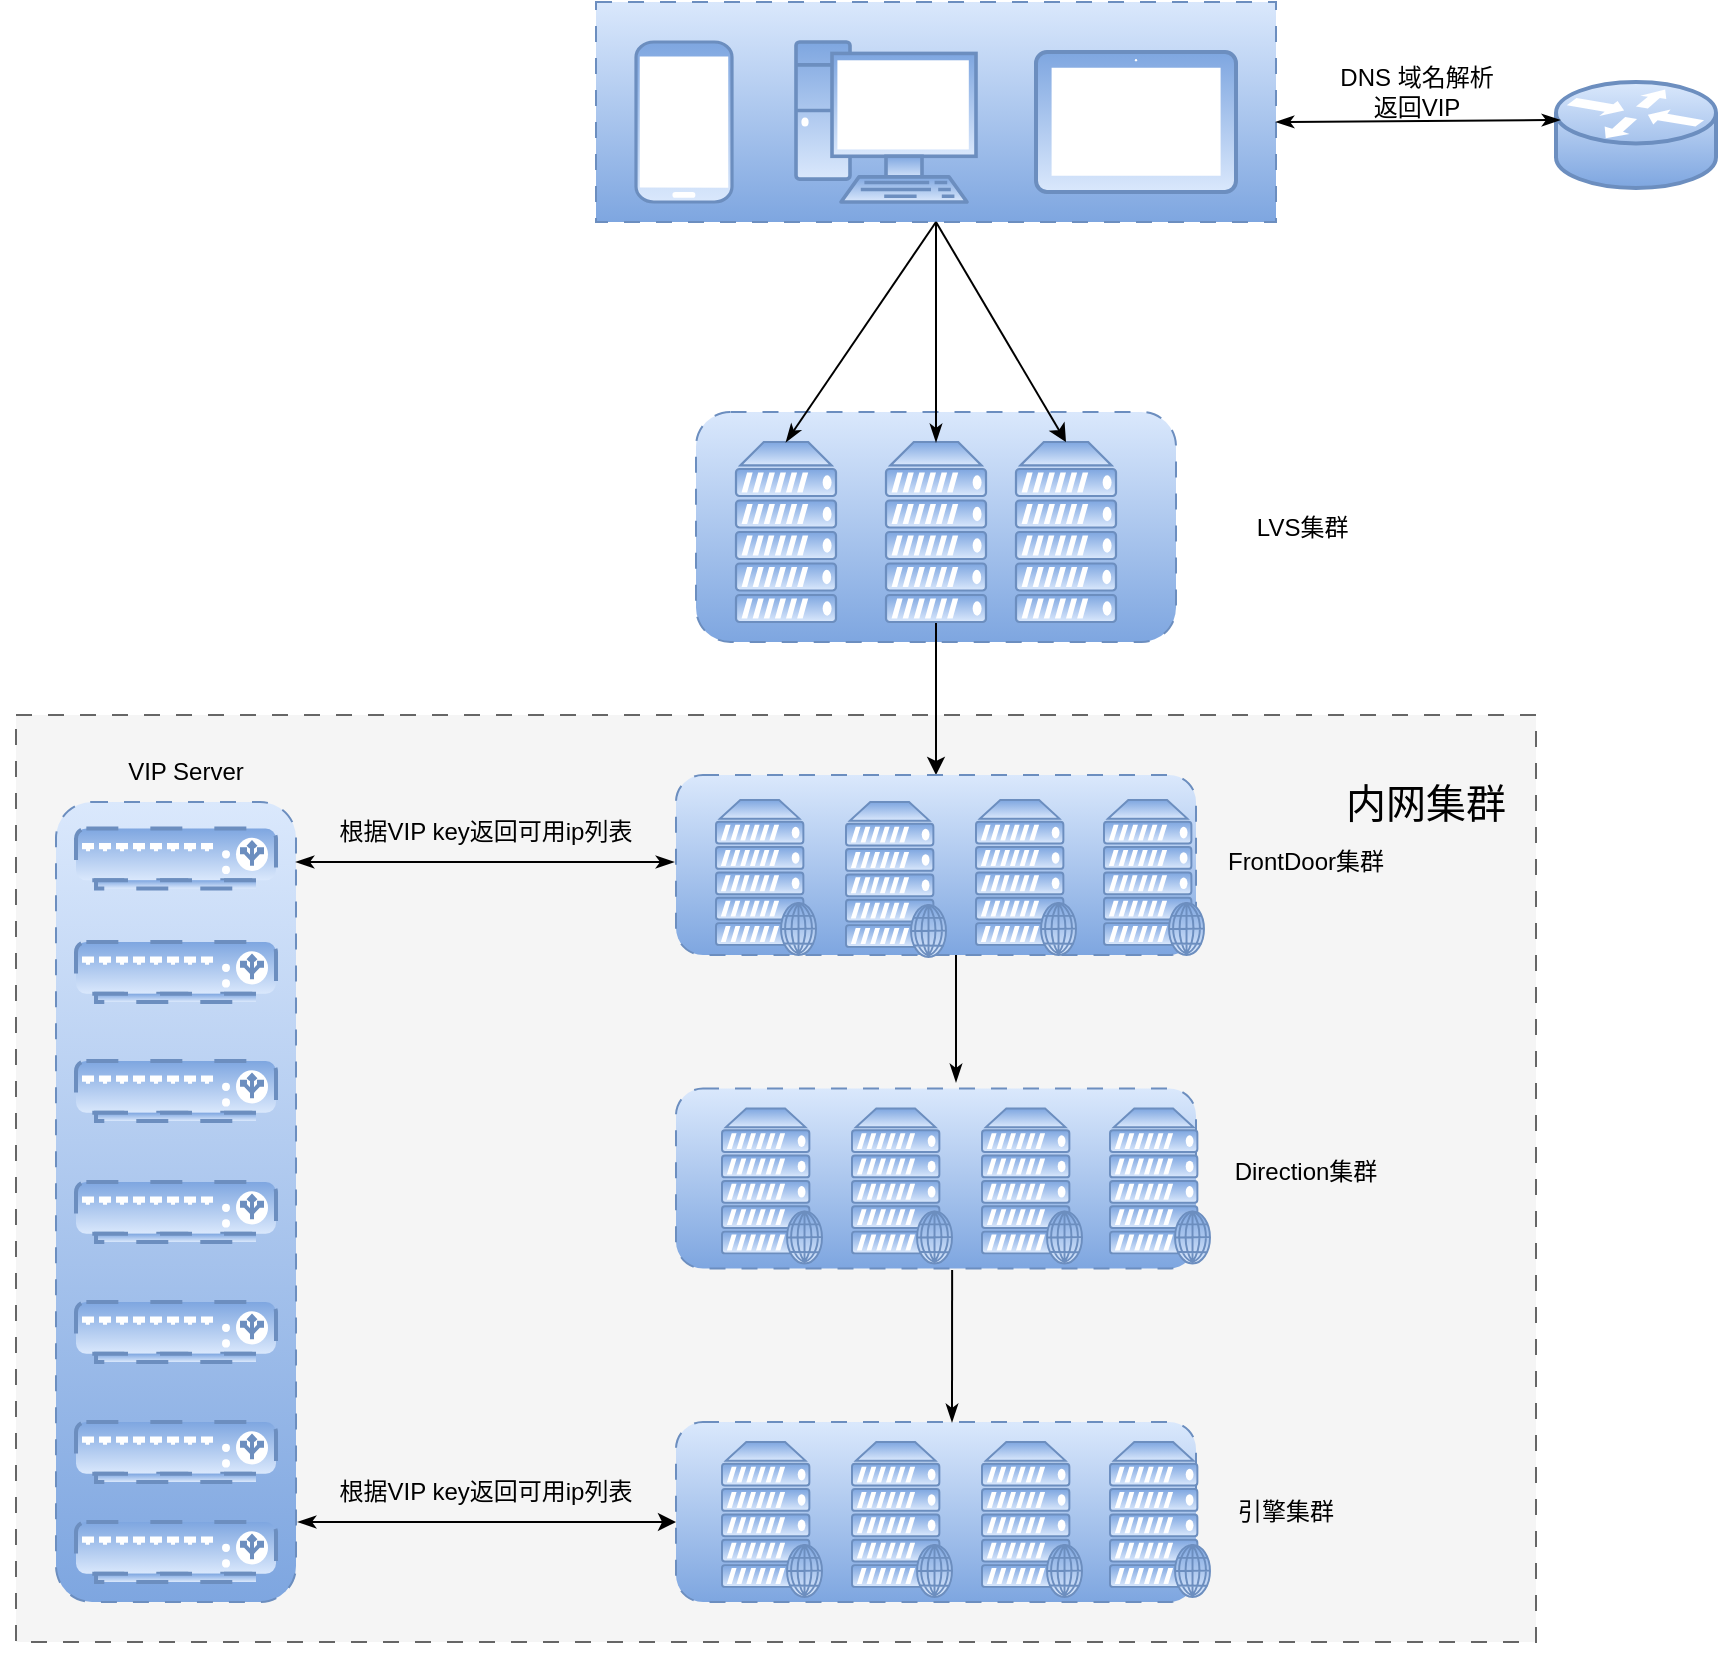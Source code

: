 <mxfile version="21.0.2" type="github">
  <diagram id="OE4C1FlmMiVD_P9bkj5v" name="第 2 页">
    <mxGraphModel dx="1546" dy="835" grid="1" gridSize="10" guides="1" tooltips="1" connect="1" arrows="1" fold="1" page="1" pageScale="1" pageWidth="827" pageHeight="1169" math="0" shadow="0">
      <root>
        <mxCell id="0" />
        <mxCell id="1" parent="0" />
        <mxCell id="DwUHdm88fEw4uy0n-BkT-85" value="" style="group" parent="1" vertex="1" connectable="0">
          <mxGeometry x="500" y="170" width="850" height="820" as="geometry" />
        </mxCell>
        <mxCell id="DwUHdm88fEw4uy0n-BkT-75" value="" style="rounded=0;whiteSpace=wrap;html=1;dashed=1;dashPattern=8 8;fillColor=#f5f5f5;strokeColor=#666666;fontColor=#333333;" parent="DwUHdm88fEw4uy0n-BkT-85" vertex="1">
          <mxGeometry y="356.5" width="760" height="463.5" as="geometry" />
        </mxCell>
        <mxCell id="DwUHdm88fEw4uy0n-BkT-35" value="" style="rounded=1;whiteSpace=wrap;html=1;dashed=1;dashPattern=8 8;fillColor=#dae8fc;gradientColor=#7ea6e0;strokeColor=#6c8ebf;" parent="DwUHdm88fEw4uy0n-BkT-85" vertex="1">
          <mxGeometry x="20" y="400" width="120" height="400" as="geometry" />
        </mxCell>
        <mxCell id="DwUHdm88fEw4uy0n-BkT-13" value="" style="rounded=1;whiteSpace=wrap;html=1;dashed=1;dashPattern=8 8;fillColor=#dae8fc;gradientColor=#7ea6e0;strokeColor=#6c8ebf;" parent="DwUHdm88fEw4uy0n-BkT-85" vertex="1">
          <mxGeometry x="340" y="205" width="240" height="115" as="geometry" />
        </mxCell>
        <mxCell id="DwUHdm88fEw4uy0n-BkT-5" value="" style="rounded=0;whiteSpace=wrap;html=1;dashed=1;dashPattern=8 8;fillColor=#dae8fc;gradientColor=#7ea6e0;strokeColor=#6c8ebf;" parent="DwUHdm88fEw4uy0n-BkT-85" vertex="1">
          <mxGeometry x="290" width="340" height="110" as="geometry" />
        </mxCell>
        <mxCell id="JAS0rcEtX_ssPwYvnTY6-1" value="" style="shape=mxgraph.cisco.routers.router;html=1;dashed=0;strokeWidth=2;verticalLabelPosition=bottom;verticalAlign=top;fontFamily=Helvetica;fontSize=36;fillColor=#dae8fc;gradientColor=#7ea6e0;strokeColor=#6c8ebf;" parent="DwUHdm88fEw4uy0n-BkT-85" vertex="1">
          <mxGeometry x="770" y="40" width="80" height="53" as="geometry" />
        </mxCell>
        <mxCell id="BE5WXdWZNL40ZjaTnKKx-25" value="" style="endArrow=classicThin;html=1;rounded=0;entryX=0.025;entryY=0.358;entryDx=0;entryDy=0;entryPerimeter=0;endFill=1;startArrow=classicThin;startFill=1;" parent="DwUHdm88fEw4uy0n-BkT-85" target="JAS0rcEtX_ssPwYvnTY6-1" edge="1">
          <mxGeometry width="50" height="50" relative="1" as="geometry">
            <mxPoint x="630" y="60" as="sourcePoint" />
            <mxPoint x="410" y="180" as="targetPoint" />
          </mxGeometry>
        </mxCell>
        <mxCell id="DwUHdm88fEw4uy0n-BkT-4" value="DNS 域名解析&lt;br&gt;返回VIP" style="text;html=1;align=center;verticalAlign=middle;resizable=0;points=[];autosize=1;strokeColor=none;fillColor=none;" parent="DwUHdm88fEw4uy0n-BkT-85" vertex="1">
          <mxGeometry x="650" y="25" width="100" height="40" as="geometry" />
        </mxCell>
        <mxCell id="DwUHdm88fEw4uy0n-BkT-7" value="LVS集群&amp;nbsp;" style="text;html=1;strokeColor=none;fillColor=none;align=center;verticalAlign=middle;whiteSpace=wrap;rounded=0;" parent="DwUHdm88fEw4uy0n-BkT-85" vertex="1">
          <mxGeometry x="580" y="247.5" width="130" height="30" as="geometry" />
        </mxCell>
        <mxCell id="DwUHdm88fEw4uy0n-BkT-9" value="" style="verticalAlign=top;verticalLabelPosition=bottom;labelPosition=center;align=center;html=1;outlineConnect=0;fillColor=#dae8fc;strokeColor=#6c8ebf;gradientColor=#7ea6e0;gradientDirection=north;strokeWidth=2;shape=mxgraph.networks.server;" parent="DwUHdm88fEw4uy0n-BkT-85" vertex="1">
          <mxGeometry x="360" y="220" width="50" height="90" as="geometry" />
        </mxCell>
        <mxCell id="iC-HJO6leBHHmo9OM-_P-1" style="edgeStyle=orthogonalEdgeStyle;rounded=0;orthogonalLoop=1;jettySize=auto;html=1;entryX=0.5;entryY=0;entryDx=0;entryDy=0;" parent="DwUHdm88fEw4uy0n-BkT-85" source="DwUHdm88fEw4uy0n-BkT-10" target="DwUHdm88fEw4uy0n-BkT-52" edge="1">
          <mxGeometry relative="1" as="geometry" />
        </mxCell>
        <mxCell id="DwUHdm88fEw4uy0n-BkT-10" value="" style="verticalAlign=top;verticalLabelPosition=bottom;labelPosition=center;align=center;html=1;outlineConnect=0;fillColor=#dae8fc;strokeColor=#6c8ebf;gradientColor=#7ea6e0;gradientDirection=north;strokeWidth=2;shape=mxgraph.networks.server;" parent="DwUHdm88fEw4uy0n-BkT-85" vertex="1">
          <mxGeometry x="435" y="220" width="50" height="90" as="geometry" />
        </mxCell>
        <mxCell id="DwUHdm88fEw4uy0n-BkT-11" value="" style="verticalAlign=top;verticalLabelPosition=bottom;labelPosition=center;align=center;html=1;outlineConnect=0;fillColor=#dae8fc;strokeColor=#6c8ebf;gradientColor=#7ea6e0;gradientDirection=north;strokeWidth=2;shape=mxgraph.networks.server;" parent="DwUHdm88fEw4uy0n-BkT-85" vertex="1">
          <mxGeometry x="500" y="220" width="50" height="90" as="geometry" />
        </mxCell>
        <mxCell id="DwUHdm88fEw4uy0n-BkT-15" value="" style="endArrow=classic;html=1;rounded=0;exitX=0.5;exitY=1;exitDx=0;exitDy=0;entryX=0.5;entryY=0;entryDx=0;entryDy=0;entryPerimeter=0;" parent="DwUHdm88fEw4uy0n-BkT-85" source="DwUHdm88fEw4uy0n-BkT-5" target="DwUHdm88fEw4uy0n-BkT-11" edge="1">
          <mxGeometry width="50" height="50" relative="1" as="geometry">
            <mxPoint x="520" y="200" as="sourcePoint" />
            <mxPoint x="570" y="150" as="targetPoint" />
          </mxGeometry>
        </mxCell>
        <mxCell id="DwUHdm88fEw4uy0n-BkT-16" value="" style="verticalAlign=top;verticalLabelPosition=bottom;labelPosition=center;align=center;html=1;outlineConnect=0;fillColor=#dae8fc;strokeColor=#6c8ebf;gradientColor=#7ea6e0;gradientDirection=north;strokeWidth=2;shape=mxgraph.networks.load_balancer;dashed=1;dashPattern=8 8;" parent="DwUHdm88fEw4uy0n-BkT-85" vertex="1">
          <mxGeometry x="30" y="413.25" width="100" height="30" as="geometry" />
        </mxCell>
        <mxCell id="DwUHdm88fEw4uy0n-BkT-33" value="" style="verticalAlign=top;verticalLabelPosition=bottom;labelPosition=center;align=center;html=1;outlineConnect=0;fillColor=#dae8fc;strokeColor=#6c8ebf;gradientColor=#7ea6e0;gradientDirection=north;strokeWidth=2;shape=mxgraph.networks.load_balancer;dashed=1;dashPattern=8 8;" parent="DwUHdm88fEw4uy0n-BkT-85" vertex="1">
          <mxGeometry x="30" y="529.5" width="100" height="30" as="geometry" />
        </mxCell>
        <mxCell id="DwUHdm88fEw4uy0n-BkT-34" value="" style="verticalAlign=top;verticalLabelPosition=bottom;labelPosition=center;align=center;html=1;outlineConnect=0;fillColor=#dae8fc;strokeColor=#6c8ebf;gradientColor=#7ea6e0;gradientDirection=north;strokeWidth=2;shape=mxgraph.networks.load_balancer;dashed=1;dashPattern=8 8;" parent="DwUHdm88fEw4uy0n-BkT-85" vertex="1">
          <mxGeometry x="30" y="650" width="100" height="30" as="geometry" />
        </mxCell>
        <mxCell id="DwUHdm88fEw4uy0n-BkT-36" style="edgeStyle=none;rounded=0;orthogonalLoop=1;jettySize=auto;html=1;startArrow=classicThin;startFill=1;endArrow=classicThin;endFill=1;" parent="DwUHdm88fEw4uy0n-BkT-85" edge="1">
          <mxGeometry relative="1" as="geometry">
            <mxPoint x="329" y="430" as="sourcePoint" />
            <mxPoint x="140" y="430" as="targetPoint" />
          </mxGeometry>
        </mxCell>
        <mxCell id="DwUHdm88fEw4uy0n-BkT-37" value="" style="verticalAlign=top;verticalLabelPosition=bottom;labelPosition=center;align=center;html=1;outlineConnect=0;fillColor=#dae8fc;strokeColor=#6c8ebf;gradientColor=#7ea6e0;gradientDirection=north;strokeWidth=2;shape=mxgraph.networks.load_balancer;dashed=1;dashPattern=8 8;" parent="DwUHdm88fEw4uy0n-BkT-85" vertex="1">
          <mxGeometry x="30" y="470" width="100" height="30" as="geometry" />
        </mxCell>
        <mxCell id="DwUHdm88fEw4uy0n-BkT-38" value="" style="verticalAlign=top;verticalLabelPosition=bottom;labelPosition=center;align=center;html=1;outlineConnect=0;fillColor=#dae8fc;strokeColor=#6c8ebf;gradientColor=#7ea6e0;gradientDirection=north;strokeWidth=2;shape=mxgraph.networks.load_balancer;dashed=1;dashPattern=8 8;" parent="DwUHdm88fEw4uy0n-BkT-85" vertex="1">
          <mxGeometry x="30" y="590" width="100" height="30" as="geometry" />
        </mxCell>
        <mxCell id="DwUHdm88fEw4uy0n-BkT-39" value="VIP Server" style="text;html=1;strokeColor=none;fillColor=none;align=center;verticalAlign=middle;whiteSpace=wrap;rounded=0;" parent="DwUHdm88fEw4uy0n-BkT-85" vertex="1">
          <mxGeometry x="20" y="370" width="130" height="30" as="geometry" />
        </mxCell>
        <mxCell id="DwUHdm88fEw4uy0n-BkT-40" value="根据VIP key返回可用ip列表" style="text;html=1;strokeColor=none;fillColor=none;align=center;verticalAlign=middle;whiteSpace=wrap;rounded=0;" parent="DwUHdm88fEw4uy0n-BkT-85" vertex="1">
          <mxGeometry x="160" y="400" width="150" height="30" as="geometry" />
        </mxCell>
        <mxCell id="DwUHdm88fEw4uy0n-BkT-68" style="edgeStyle=none;rounded=0;orthogonalLoop=1;jettySize=auto;html=1;startArrow=none;startFill=0;endArrow=classicThin;endFill=1;" parent="DwUHdm88fEw4uy0n-BkT-85" edge="1">
          <mxGeometry relative="1" as="geometry">
            <mxPoint x="470" y="470" as="sourcePoint" />
            <mxPoint x="470" y="540" as="targetPoint" />
          </mxGeometry>
        </mxCell>
        <mxCell id="DwUHdm88fEw4uy0n-BkT-52" value="" style="rounded=1;whiteSpace=wrap;html=1;dashed=1;dashPattern=8 8;fillColor=#dae8fc;strokeColor=#6c8ebf;gradientColor=#7ea6e0;" parent="DwUHdm88fEw4uy0n-BkT-85" vertex="1">
          <mxGeometry x="330" y="386.5" width="260" height="90" as="geometry" />
        </mxCell>
        <mxCell id="BE5WXdWZNL40ZjaTnKKx-21" value="" style="verticalAlign=top;verticalLabelPosition=bottom;labelPosition=center;align=center;html=1;outlineConnect=0;fillColor=#dae8fc;strokeColor=#6c8ebf;gradientColor=#7ea6e0;gradientDirection=north;strokeWidth=2;shape=mxgraph.networks.web_server;" parent="DwUHdm88fEw4uy0n-BkT-85" vertex="1">
          <mxGeometry x="350" y="399" width="50" height="77.5" as="geometry" />
        </mxCell>
        <mxCell id="DwUHdm88fEw4uy0n-BkT-41" value="" style="verticalAlign=top;verticalLabelPosition=bottom;labelPosition=center;align=center;html=1;outlineConnect=0;fillColor=#dae8fc;strokeColor=#6c8ebf;gradientColor=#7ea6e0;gradientDirection=north;strokeWidth=2;shape=mxgraph.networks.web_server;" parent="DwUHdm88fEw4uy0n-BkT-85" vertex="1">
          <mxGeometry x="415" y="400" width="50" height="77.5" as="geometry" />
        </mxCell>
        <mxCell id="DwUHdm88fEw4uy0n-BkT-42" value="" style="verticalAlign=top;verticalLabelPosition=bottom;labelPosition=center;align=center;html=1;outlineConnect=0;fillColor=#dae8fc;strokeColor=#6c8ebf;gradientColor=#7ea6e0;gradientDirection=north;strokeWidth=2;shape=mxgraph.networks.web_server;" parent="DwUHdm88fEw4uy0n-BkT-85" vertex="1">
          <mxGeometry x="480" y="399" width="50" height="77.5" as="geometry" />
        </mxCell>
        <mxCell id="DwUHdm88fEw4uy0n-BkT-54" style="edgeStyle=none;rounded=0;orthogonalLoop=1;jettySize=auto;html=1;exitX=0.75;exitY=0;exitDx=0;exitDy=0;startArrow=classicThin;startFill=1;endArrow=classicThin;endFill=1;" parent="DwUHdm88fEw4uy0n-BkT-85" source="DwUHdm88fEw4uy0n-BkT-52" target="DwUHdm88fEw4uy0n-BkT-52" edge="1">
          <mxGeometry relative="1" as="geometry" />
        </mxCell>
        <mxCell id="DwUHdm88fEw4uy0n-BkT-57" value="" style="verticalAlign=top;verticalLabelPosition=bottom;labelPosition=center;align=center;html=1;outlineConnect=0;fillColor=#dae8fc;strokeColor=#6c8ebf;gradientColor=#7ea6e0;gradientDirection=north;strokeWidth=2;shape=mxgraph.networks.web_server;" parent="DwUHdm88fEw4uy0n-BkT-85" vertex="1">
          <mxGeometry x="544" y="399" width="50" height="77.5" as="geometry" />
        </mxCell>
        <mxCell id="DwUHdm88fEw4uy0n-BkT-82" style="edgeStyle=none;rounded=0;orthogonalLoop=1;jettySize=auto;html=1;startArrow=classic;startFill=1;endArrow=classicThin;endFill=1;" parent="DwUHdm88fEw4uy0n-BkT-85" edge="1">
          <mxGeometry relative="1" as="geometry">
            <mxPoint x="330" y="760" as="sourcePoint" />
            <mxPoint x="141" y="760" as="targetPoint" />
          </mxGeometry>
        </mxCell>
        <mxCell id="DwUHdm88fEw4uy0n-BkT-69" value="" style="verticalAlign=top;verticalLabelPosition=bottom;labelPosition=center;align=center;html=1;outlineConnect=0;fillColor=#dae8fc;strokeColor=#6c8ebf;gradientColor=#7ea6e0;gradientDirection=north;strokeWidth=2;shape=mxgraph.networks.load_balancer;dashed=1;dashPattern=8 8;" parent="DwUHdm88fEw4uy0n-BkT-85" vertex="1">
          <mxGeometry x="30" y="760" width="100" height="30" as="geometry" />
        </mxCell>
        <mxCell id="DwUHdm88fEw4uy0n-BkT-70" value="" style="verticalAlign=top;verticalLabelPosition=bottom;labelPosition=center;align=center;html=1;outlineConnect=0;fillColor=#dae8fc;strokeColor=#6c8ebf;gradientColor=#7ea6e0;gradientDirection=north;strokeWidth=2;shape=mxgraph.networks.load_balancer;dashed=1;dashPattern=8 8;" parent="DwUHdm88fEw4uy0n-BkT-85" vertex="1">
          <mxGeometry x="30" y="710" width="100" height="30" as="geometry" />
        </mxCell>
        <mxCell id="DwUHdm88fEw4uy0n-BkT-71" value="FrontDoor集群" style="text;html=1;strokeColor=none;fillColor=none;align=center;verticalAlign=middle;whiteSpace=wrap;rounded=0;" parent="DwUHdm88fEw4uy0n-BkT-85" vertex="1">
          <mxGeometry x="580" y="415" width="130" height="30" as="geometry" />
        </mxCell>
        <mxCell id="DwUHdm88fEw4uy0n-BkT-72" value="引擎集群" style="text;html=1;strokeColor=none;fillColor=none;align=center;verticalAlign=middle;whiteSpace=wrap;rounded=0;" parent="DwUHdm88fEw4uy0n-BkT-85" vertex="1">
          <mxGeometry x="570" y="740" width="130" height="30" as="geometry" />
        </mxCell>
        <mxCell id="DwUHdm88fEw4uy0n-BkT-76" style="edgeStyle=none;rounded=0;orthogonalLoop=1;jettySize=auto;html=1;exitX=0;exitY=1;exitDx=0;exitDy=0;startArrow=none;startFill=0;endArrow=classicThin;endFill=1;" parent="DwUHdm88fEw4uy0n-BkT-85" source="DwUHdm88fEw4uy0n-BkT-75" target="DwUHdm88fEw4uy0n-BkT-75" edge="1">
          <mxGeometry relative="1" as="geometry" />
        </mxCell>
        <mxCell id="DwUHdm88fEw4uy0n-BkT-12" style="edgeStyle=none;rounded=0;orthogonalLoop=1;jettySize=auto;html=1;exitX=0.5;exitY=1;exitDx=0;exitDy=0;startArrow=none;startFill=0;endArrow=classicThin;endFill=1;entryX=0.5;entryY=0;entryDx=0;entryDy=0;entryPerimeter=0;" parent="DwUHdm88fEw4uy0n-BkT-85" source="DwUHdm88fEw4uy0n-BkT-5" target="DwUHdm88fEw4uy0n-BkT-9" edge="1">
          <mxGeometry relative="1" as="geometry">
            <mxPoint x="400" y="200" as="targetPoint" />
          </mxGeometry>
        </mxCell>
        <mxCell id="DwUHdm88fEw4uy0n-BkT-77" style="edgeStyle=none;rounded=0;orthogonalLoop=1;jettySize=auto;html=1;exitX=0.5;exitY=1;exitDx=0;exitDy=0;startArrow=none;startFill=0;endArrow=classicThin;endFill=1;" parent="DwUHdm88fEw4uy0n-BkT-85" source="DwUHdm88fEw4uy0n-BkT-75" target="DwUHdm88fEw4uy0n-BkT-75" edge="1">
          <mxGeometry relative="1" as="geometry" />
        </mxCell>
        <mxCell id="DwUHdm88fEw4uy0n-BkT-6" style="edgeStyle=none;rounded=0;orthogonalLoop=1;jettySize=auto;html=1;exitX=0.5;exitY=1;exitDx=0;exitDy=0;entryX=0.5;entryY=0;entryDx=0;entryDy=0;entryPerimeter=0;startArrow=none;startFill=0;endArrow=classicThin;endFill=1;" parent="DwUHdm88fEw4uy0n-BkT-85" source="DwUHdm88fEw4uy0n-BkT-5" target="DwUHdm88fEw4uy0n-BkT-10" edge="1">
          <mxGeometry relative="1" as="geometry">
            <mxPoint x="460" y="190" as="targetPoint" />
          </mxGeometry>
        </mxCell>
        <mxCell id="DwUHdm88fEw4uy0n-BkT-78" style="edgeStyle=none;rounded=0;orthogonalLoop=1;jettySize=auto;html=1;exitX=1;exitY=1;exitDx=0;exitDy=0;startArrow=none;startFill=0;endArrow=classicThin;endFill=1;" parent="DwUHdm88fEw4uy0n-BkT-85" source="DwUHdm88fEw4uy0n-BkT-75" target="DwUHdm88fEw4uy0n-BkT-75" edge="1">
          <mxGeometry relative="1" as="geometry" />
        </mxCell>
        <mxCell id="DwUHdm88fEw4uy0n-BkT-83" value="根据VIP key返回可用ip列表" style="text;html=1;strokeColor=none;fillColor=none;align=center;verticalAlign=middle;whiteSpace=wrap;rounded=0;" parent="DwUHdm88fEw4uy0n-BkT-85" vertex="1">
          <mxGeometry x="160" y="730" width="150" height="30" as="geometry" />
        </mxCell>
        <mxCell id="DwUHdm88fEw4uy0n-BkT-84" value="&lt;font style=&quot;font-size: 20px;&quot;&gt;内网集群&lt;/font&gt;" style="text;html=1;strokeColor=none;fillColor=none;align=center;verticalAlign=middle;whiteSpace=wrap;rounded=0;" parent="DwUHdm88fEw4uy0n-BkT-85" vertex="1">
          <mxGeometry x="630" y="360" width="150" height="80" as="geometry" />
        </mxCell>
        <mxCell id="BE5WXdWZNL40ZjaTnKKx-14" value="" style="verticalAlign=top;verticalLabelPosition=bottom;labelPosition=center;align=center;html=1;outlineConnect=0;fillColor=#dae8fc;strokeColor=#6c8ebf;gradientColor=#7ea6e0;gradientDirection=north;strokeWidth=2;shape=mxgraph.networks.pc;movable=1;resizable=1;rotatable=1;deletable=1;editable=1;locked=0;connectable=1;" parent="DwUHdm88fEw4uy0n-BkT-85" vertex="1">
          <mxGeometry x="390" y="20" width="90" height="80" as="geometry" />
        </mxCell>
        <mxCell id="BE5WXdWZNL40ZjaTnKKx-15" value="" style="verticalAlign=top;verticalLabelPosition=bottom;labelPosition=center;align=center;html=1;outlineConnect=0;fillColor=#dae8fc;strokeColor=#6c8ebf;gradientColor=#7ea6e0;gradientDirection=north;strokeWidth=2;shape=mxgraph.networks.mobile;movable=1;resizable=1;rotatable=1;deletable=1;editable=1;locked=0;connectable=1;" parent="DwUHdm88fEw4uy0n-BkT-85" vertex="1">
          <mxGeometry x="310" y="20" width="48" height="80" as="geometry" />
        </mxCell>
        <mxCell id="BE5WXdWZNL40ZjaTnKKx-17" value="" style="verticalAlign=top;verticalLabelPosition=bottom;labelPosition=center;align=center;html=1;outlineConnect=0;fillColor=#dae8fc;strokeColor=#6c8ebf;gradientColor=#7ea6e0;gradientDirection=north;strokeWidth=2;shape=mxgraph.networks.tablet;movable=1;resizable=1;rotatable=1;deletable=1;editable=1;locked=0;connectable=1;" parent="DwUHdm88fEw4uy0n-BkT-85" vertex="1">
          <mxGeometry x="510" y="25" width="100" height="70" as="geometry" />
        </mxCell>
        <mxCell id="-JDEevKfmv0RGfHEk7cI-2" value="" style="group" vertex="1" connectable="0" parent="DwUHdm88fEw4uy0n-BkT-85">
          <mxGeometry x="330" y="543.25" width="267" height="90" as="geometry" />
        </mxCell>
        <mxCell id="-JDEevKfmv0RGfHEk7cI-3" value="" style="rounded=1;whiteSpace=wrap;html=1;dashed=1;dashPattern=8 8;fillColor=#dae8fc;gradientColor=#7ea6e0;strokeColor=#6c8ebf;" vertex="1" parent="-JDEevKfmv0RGfHEk7cI-2">
          <mxGeometry width="260" height="90" as="geometry" />
        </mxCell>
        <mxCell id="-JDEevKfmv0RGfHEk7cI-4" value="" style="verticalAlign=top;verticalLabelPosition=bottom;labelPosition=center;align=center;html=1;outlineConnect=0;fillColor=#dae8fc;strokeColor=#6c8ebf;gradientColor=#7ea6e0;gradientDirection=north;strokeWidth=2;shape=mxgraph.networks.web_server;" vertex="1" parent="-JDEevKfmv0RGfHEk7cI-2">
          <mxGeometry x="23" y="10" width="50" height="77.5" as="geometry" />
        </mxCell>
        <mxCell id="-JDEevKfmv0RGfHEk7cI-5" value="" style="verticalAlign=top;verticalLabelPosition=bottom;labelPosition=center;align=center;html=1;outlineConnect=0;fillColor=#dae8fc;strokeColor=#6c8ebf;gradientColor=#7ea6e0;gradientDirection=north;strokeWidth=2;shape=mxgraph.networks.web_server;" vertex="1" parent="-JDEevKfmv0RGfHEk7cI-2">
          <mxGeometry x="88" y="10" width="50" height="77.5" as="geometry" />
        </mxCell>
        <mxCell id="-JDEevKfmv0RGfHEk7cI-6" value="" style="verticalAlign=top;verticalLabelPosition=bottom;labelPosition=center;align=center;html=1;outlineConnect=0;fillColor=#dae8fc;strokeColor=#6c8ebf;gradientColor=#7ea6e0;gradientDirection=north;strokeWidth=2;shape=mxgraph.networks.web_server;" vertex="1" parent="-JDEevKfmv0RGfHEk7cI-2">
          <mxGeometry x="153" y="10" width="50" height="77.5" as="geometry" />
        </mxCell>
        <mxCell id="-JDEevKfmv0RGfHEk7cI-7" value="" style="verticalAlign=top;verticalLabelPosition=bottom;labelPosition=center;align=center;html=1;outlineConnect=0;fillColor=#dae8fc;strokeColor=#6c8ebf;gradientColor=#7ea6e0;gradientDirection=north;strokeWidth=2;shape=mxgraph.networks.web_server;" vertex="1" parent="-JDEevKfmv0RGfHEk7cI-2">
          <mxGeometry x="217" y="10" width="50" height="77.5" as="geometry" />
        </mxCell>
        <mxCell id="-JDEevKfmv0RGfHEk7cI-1" value="" style="group" vertex="1" connectable="0" parent="DwUHdm88fEw4uy0n-BkT-85">
          <mxGeometry x="330" y="710" width="267" height="90" as="geometry" />
        </mxCell>
        <mxCell id="DwUHdm88fEw4uy0n-BkT-67" value="" style="rounded=1;whiteSpace=wrap;html=1;dashed=1;dashPattern=8 8;fillColor=#dae8fc;gradientColor=#7ea6e0;strokeColor=#6c8ebf;" parent="-JDEevKfmv0RGfHEk7cI-1" vertex="1">
          <mxGeometry width="260" height="90" as="geometry" />
        </mxCell>
        <mxCell id="DwUHdm88fEw4uy0n-BkT-63" value="" style="verticalAlign=top;verticalLabelPosition=bottom;labelPosition=center;align=center;html=1;outlineConnect=0;fillColor=#dae8fc;strokeColor=#6c8ebf;gradientColor=#7ea6e0;gradientDirection=north;strokeWidth=2;shape=mxgraph.networks.web_server;" parent="-JDEevKfmv0RGfHEk7cI-1" vertex="1">
          <mxGeometry x="23" y="10" width="50" height="77.5" as="geometry" />
        </mxCell>
        <mxCell id="DwUHdm88fEw4uy0n-BkT-64" value="" style="verticalAlign=top;verticalLabelPosition=bottom;labelPosition=center;align=center;html=1;outlineConnect=0;fillColor=#dae8fc;strokeColor=#6c8ebf;gradientColor=#7ea6e0;gradientDirection=north;strokeWidth=2;shape=mxgraph.networks.web_server;" parent="-JDEevKfmv0RGfHEk7cI-1" vertex="1">
          <mxGeometry x="88" y="10" width="50" height="77.5" as="geometry" />
        </mxCell>
        <mxCell id="DwUHdm88fEw4uy0n-BkT-65" value="" style="verticalAlign=top;verticalLabelPosition=bottom;labelPosition=center;align=center;html=1;outlineConnect=0;fillColor=#dae8fc;strokeColor=#6c8ebf;gradientColor=#7ea6e0;gradientDirection=north;strokeWidth=2;shape=mxgraph.networks.web_server;" parent="-JDEevKfmv0RGfHEk7cI-1" vertex="1">
          <mxGeometry x="153" y="10" width="50" height="77.5" as="geometry" />
        </mxCell>
        <mxCell id="DwUHdm88fEw4uy0n-BkT-66" value="" style="verticalAlign=top;verticalLabelPosition=bottom;labelPosition=center;align=center;html=1;outlineConnect=0;fillColor=#dae8fc;strokeColor=#6c8ebf;gradientColor=#7ea6e0;gradientDirection=north;strokeWidth=2;shape=mxgraph.networks.web_server;" parent="-JDEevKfmv0RGfHEk7cI-1" vertex="1">
          <mxGeometry x="217" y="10" width="50" height="77.5" as="geometry" />
        </mxCell>
        <mxCell id="-JDEevKfmv0RGfHEk7cI-9" style="edgeStyle=none;rounded=0;orthogonalLoop=1;jettySize=auto;html=1;startArrow=none;startFill=0;endArrow=classicThin;endFill=1;exitX=0.531;exitY=1.008;exitDx=0;exitDy=0;exitPerimeter=0;" edge="1" parent="DwUHdm88fEw4uy0n-BkT-85" source="-JDEevKfmv0RGfHEk7cI-3">
          <mxGeometry relative="1" as="geometry">
            <mxPoint x="470" y="487" as="sourcePoint" />
            <mxPoint x="468" y="710" as="targetPoint" />
          </mxGeometry>
        </mxCell>
        <mxCell id="-JDEevKfmv0RGfHEk7cI-10" value="Direction集群" style="text;html=1;strokeColor=none;fillColor=none;align=center;verticalAlign=middle;whiteSpace=wrap;rounded=0;" vertex="1" parent="DwUHdm88fEw4uy0n-BkT-85">
          <mxGeometry x="580" y="570" width="130" height="30" as="geometry" />
        </mxCell>
      </root>
    </mxGraphModel>
  </diagram>
</mxfile>
